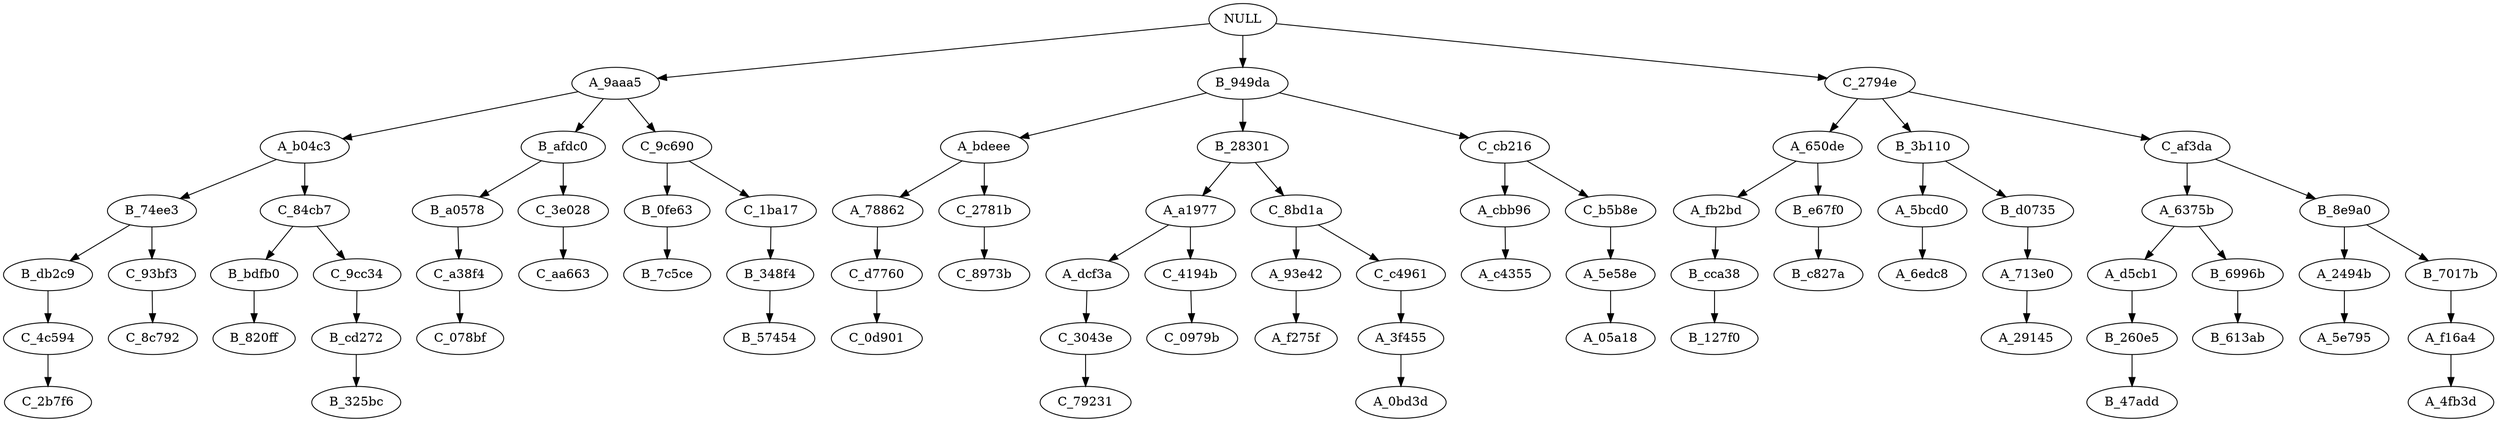 digraph tree {
    "NULL";
    "A_9aaa5";
    "A_b04c3";
    "B_74ee3";
    "B_db2c9";
    "C_4c594";
    "C_2b7f6";
    "C_93bf3";
    "C_8c792";
    "C_84cb7";
    "B_bdfb0";
    "B_820ff";
    "C_9cc34";
    "B_cd272";
    "B_325bc";
    "B_afdc0";
    "B_a0578";
    "C_a38f4";
    "C_078bf";
    "C_3e028";
    "C_aa663";
    "C_9c690";
    "B_0fe63";
    "B_7c5ce";
    "C_1ba17";
    "B_348f4";
    "B_57454";
    "B_949da";
    "A_bdeee";
    "A_78862";
    "C_d7760";
    "C_0d901";
    "C_2781b";
    "C_8973b";
    "B_28301";
    "A_a1977";
    "A_dcf3a";
    "C_3043e";
    "C_79231";
    "C_4194b";
    "C_0979b";
    "C_8bd1a";
    "A_93e42";
    "A_f275f";
    "C_c4961";
    "A_3f455";
    "A_0bd3d";
    "C_cb216";
    "A_cbb96";
    "A_c4355";
    "C_b5b8e";
    "A_5e58e";
    "A_05a18";
    "C_2794e";
    "A_650de";
    "A_fb2bd";
    "B_cca38";
    "B_127f0";
    "B_e67f0";
    "B_c827a";
    "B_3b110";
    "A_5bcd0";
    "A_6edc8";
    "B_d0735";
    "A_713e0";
    "A_29145";
    "C_af3da";
    "A_6375b";
    "A_d5cb1";
    "B_260e5";
    "B_47add";
    "B_6996b";
    "B_613ab";
    "B_8e9a0";
    "A_2494b";
    "A_5e795";
    "B_7017b";
    "A_f16a4";
    "A_4fb3d";
    "NULL" -> "A_9aaa5";
    "NULL" -> "B_949da";
    "NULL" -> "C_2794e";
    "A_9aaa5" -> "A_b04c3";
    "A_9aaa5" -> "B_afdc0";
    "A_9aaa5" -> "C_9c690";
    "A_b04c3" -> "B_74ee3";
    "A_b04c3" -> "C_84cb7";
    "B_74ee3" -> "B_db2c9";
    "B_74ee3" -> "C_93bf3";
    "B_db2c9" -> "C_4c594";
    "C_4c594" -> "C_2b7f6";
    "C_93bf3" -> "C_8c792";
    "C_84cb7" -> "B_bdfb0";
    "C_84cb7" -> "C_9cc34";
    "B_bdfb0" -> "B_820ff";
    "C_9cc34" -> "B_cd272";
    "B_cd272" -> "B_325bc";
    "B_afdc0" -> "B_a0578";
    "B_afdc0" -> "C_3e028";
    "B_a0578" -> "C_a38f4";
    "C_a38f4" -> "C_078bf";
    "C_3e028" -> "C_aa663";
    "C_9c690" -> "B_0fe63";
    "C_9c690" -> "C_1ba17";
    "B_0fe63" -> "B_7c5ce";
    "C_1ba17" -> "B_348f4";
    "B_348f4" -> "B_57454";
    "B_949da" -> "A_bdeee";
    "B_949da" -> "B_28301";
    "B_949da" -> "C_cb216";
    "A_bdeee" -> "A_78862";
    "A_bdeee" -> "C_2781b";
    "A_78862" -> "C_d7760";
    "C_d7760" -> "C_0d901";
    "C_2781b" -> "C_8973b";
    "B_28301" -> "A_a1977";
    "B_28301" -> "C_8bd1a";
    "A_a1977" -> "A_dcf3a";
    "A_a1977" -> "C_4194b";
    "A_dcf3a" -> "C_3043e";
    "C_3043e" -> "C_79231";
    "C_4194b" -> "C_0979b";
    "C_8bd1a" -> "A_93e42";
    "C_8bd1a" -> "C_c4961";
    "A_93e42" -> "A_f275f";
    "C_c4961" -> "A_3f455";
    "A_3f455" -> "A_0bd3d";
    "C_cb216" -> "A_cbb96";
    "C_cb216" -> "C_b5b8e";
    "A_cbb96" -> "A_c4355";
    "C_b5b8e" -> "A_5e58e";
    "A_5e58e" -> "A_05a18";
    "C_2794e" -> "A_650de";
    "C_2794e" -> "B_3b110";
    "C_2794e" -> "C_af3da";
    "A_650de" -> "A_fb2bd";
    "A_650de" -> "B_e67f0";
    "A_fb2bd" -> "B_cca38";
    "B_cca38" -> "B_127f0";
    "B_e67f0" -> "B_c827a";
    "B_3b110" -> "A_5bcd0";
    "B_3b110" -> "B_d0735";
    "A_5bcd0" -> "A_6edc8";
    "B_d0735" -> "A_713e0";
    "A_713e0" -> "A_29145";
    "C_af3da" -> "A_6375b";
    "C_af3da" -> "B_8e9a0";
    "A_6375b" -> "A_d5cb1";
    "A_6375b" -> "B_6996b";
    "A_d5cb1" -> "B_260e5";
    "B_260e5" -> "B_47add";
    "B_6996b" -> "B_613ab";
    "B_8e9a0" -> "A_2494b";
    "B_8e9a0" -> "B_7017b";
    "A_2494b" -> "A_5e795";
    "B_7017b" -> "A_f16a4";
    "A_f16a4" -> "A_4fb3d";
}
